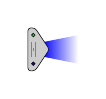 \begin{tikzpicture}[x=0.6ex,y=0.6ex]
    
    \begin{scope}[rotate=0,very thin]
    \shade [right color=white,left color=blue](1,-1) -- (6,-2) -- (6,2) -- (1,1) -- cycle;
    
     \filldraw[fill=black!20,rounded corners=1](-1,-3) -- (0,-3) -- (2,0) -- (0,3) -- (-1,3) -- cycle;
     


     \begin{scope}[shift={(-1,0)},rotate=90]
        \filldraw[fill=green] (2,-0.75) circle (0.25);
        \filldraw[fill=blue] (-2,-0.75) circle (0.25);



        \begin{scope}[color=cyan]
            \draw (-1,-.5) -- (1,-0.5);
            \draw (-.25,-.75) -- (.25,-.75);
            \draw (-1,-1) -- (1,-1);
        \end{scope}
       \end{scope}
    \end{scope}
\end{tikzpicture}